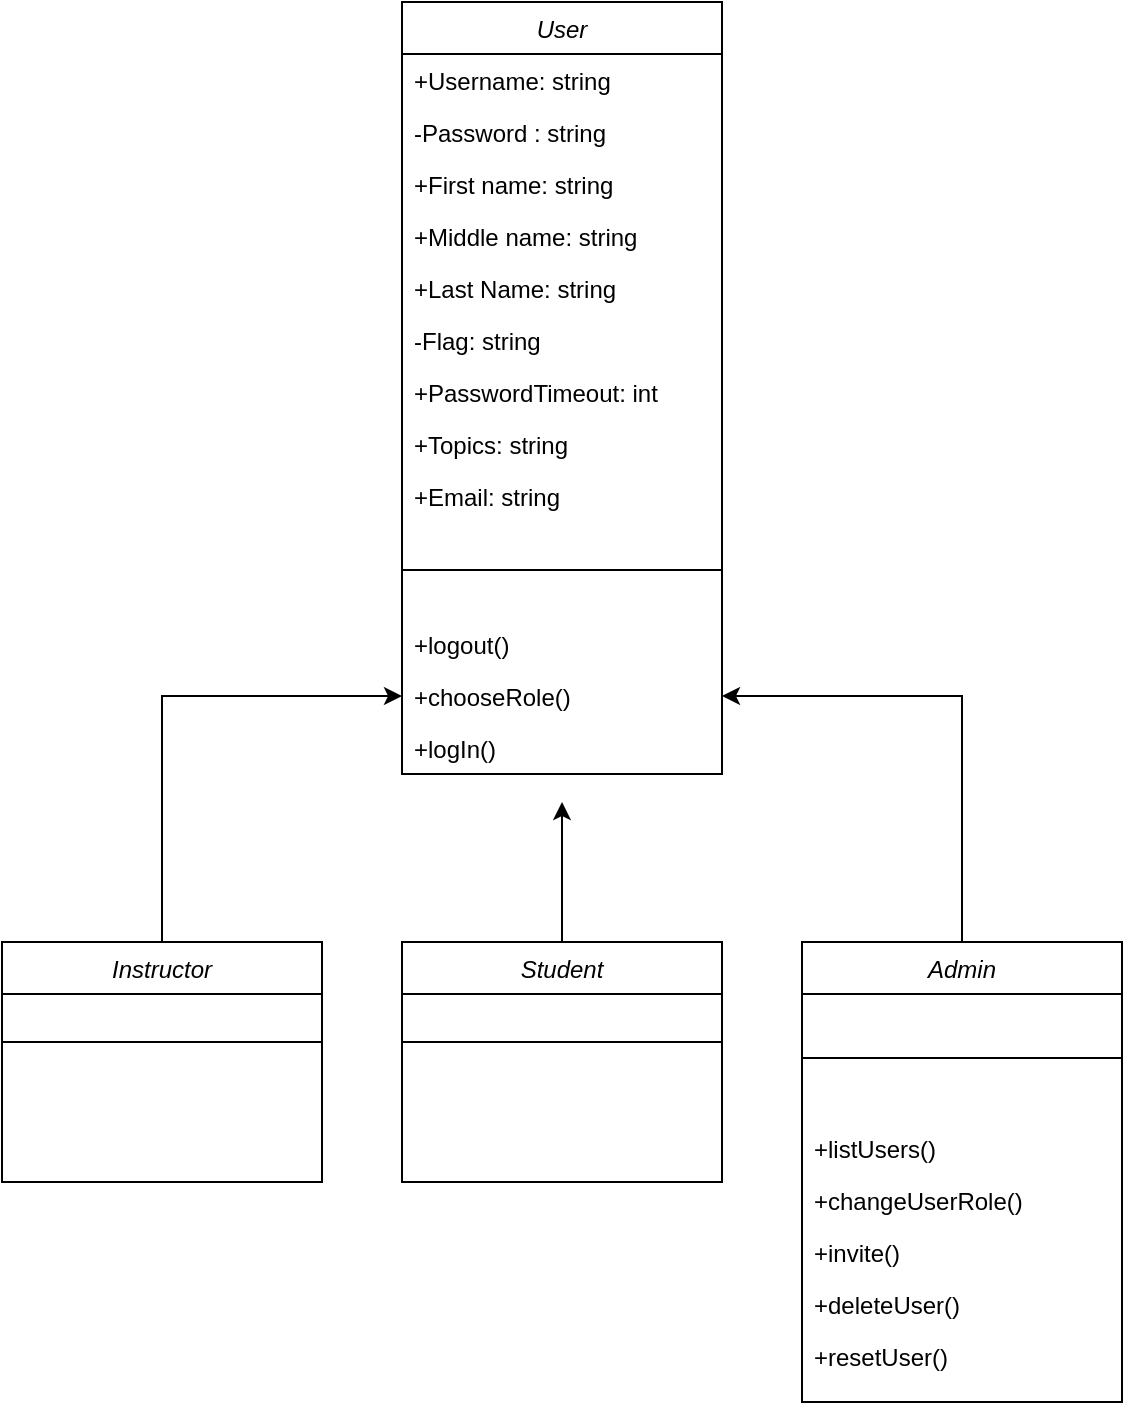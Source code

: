 <mxfile version="24.7.16">
  <diagram id="C5RBs43oDa-KdzZeNtuy" name="Page-1">
    <mxGraphModel grid="1" page="1" gridSize="10" guides="1" tooltips="1" connect="1" arrows="1" fold="1" pageScale="1" pageWidth="827" pageHeight="1169" math="0" shadow="0">
      <root>
        <mxCell id="WIyWlLk6GJQsqaUBKTNV-0" />
        <mxCell id="WIyWlLk6GJQsqaUBKTNV-1" parent="WIyWlLk6GJQsqaUBKTNV-0" />
        <mxCell id="27wgJjuN0Uf3lMTMzmJz-2" value="User" style="swimlane;fontStyle=2;align=center;verticalAlign=top;childLayout=stackLayout;horizontal=1;startSize=26;horizontalStack=0;resizeParent=1;resizeLast=0;collapsible=1;marginBottom=0;rounded=0;shadow=0;strokeWidth=1;" vertex="1" parent="WIyWlLk6GJQsqaUBKTNV-1">
          <mxGeometry x="320" y="-300" width="160" height="386" as="geometry">
            <mxRectangle x="320" y="-210" width="160" height="26" as="alternateBounds" />
          </mxGeometry>
        </mxCell>
        <mxCell id="27wgJjuN0Uf3lMTMzmJz-3" value="+Username: string" style="text;align=left;verticalAlign=top;spacingLeft=4;spacingRight=4;overflow=hidden;rotatable=0;points=[[0,0.5],[1,0.5]];portConstraint=eastwest;" vertex="1" parent="27wgJjuN0Uf3lMTMzmJz-2">
          <mxGeometry y="26" width="160" height="26" as="geometry" />
        </mxCell>
        <mxCell id="27wgJjuN0Uf3lMTMzmJz-4" value="-Password : string" style="text;align=left;verticalAlign=top;spacingLeft=4;spacingRight=4;overflow=hidden;rotatable=0;points=[[0,0.5],[1,0.5]];portConstraint=eastwest;rounded=0;shadow=0;html=0;" vertex="1" parent="27wgJjuN0Uf3lMTMzmJz-2">
          <mxGeometry y="52" width="160" height="26" as="geometry" />
        </mxCell>
        <mxCell id="27wgJjuN0Uf3lMTMzmJz-5" value="+First name: string&#xa;" style="text;align=left;verticalAlign=top;spacingLeft=4;spacingRight=4;overflow=hidden;rotatable=0;points=[[0,0.5],[1,0.5]];portConstraint=eastwest;rounded=0;shadow=0;html=0;" vertex="1" parent="27wgJjuN0Uf3lMTMzmJz-2">
          <mxGeometry y="78" width="160" height="26" as="geometry" />
        </mxCell>
        <mxCell id="27wgJjuN0Uf3lMTMzmJz-18" value="+Middle name: string" style="text;align=left;verticalAlign=top;spacingLeft=4;spacingRight=4;overflow=hidden;rotatable=0;points=[[0,0.5],[1,0.5]];portConstraint=eastwest;rounded=0;shadow=0;html=0;" vertex="1" parent="27wgJjuN0Uf3lMTMzmJz-2">
          <mxGeometry y="104" width="160" height="26" as="geometry" />
        </mxCell>
        <mxCell id="27wgJjuN0Uf3lMTMzmJz-70" value="+Last Name: string" style="text;align=left;verticalAlign=top;spacingLeft=4;spacingRight=4;overflow=hidden;rotatable=0;points=[[0,0.5],[1,0.5]];portConstraint=eastwest;rounded=0;shadow=0;html=0;" vertex="1" parent="27wgJjuN0Uf3lMTMzmJz-2">
          <mxGeometry y="130" width="160" height="26" as="geometry" />
        </mxCell>
        <mxCell id="27wgJjuN0Uf3lMTMzmJz-10" value="-Flag: string&#xa;" style="text;align=left;verticalAlign=top;spacingLeft=4;spacingRight=4;overflow=hidden;rotatable=0;points=[[0,0.5],[1,0.5]];portConstraint=eastwest;rounded=0;shadow=0;html=0;" vertex="1" parent="27wgJjuN0Uf3lMTMzmJz-2">
          <mxGeometry y="156" width="160" height="26" as="geometry" />
        </mxCell>
        <mxCell id="27wgJjuN0Uf3lMTMzmJz-11" value="+PasswordTimeout: int" style="text;align=left;verticalAlign=top;spacingLeft=4;spacingRight=4;overflow=hidden;rotatable=0;points=[[0,0.5],[1,0.5]];portConstraint=eastwest;rounded=0;shadow=0;html=0;" vertex="1" parent="27wgJjuN0Uf3lMTMzmJz-2">
          <mxGeometry y="182" width="160" height="26" as="geometry" />
        </mxCell>
        <mxCell id="27wgJjuN0Uf3lMTMzmJz-12" value="+Topics: string" style="text;align=left;verticalAlign=top;spacingLeft=4;spacingRight=4;overflow=hidden;rotatable=0;points=[[0,0.5],[1,0.5]];portConstraint=eastwest;rounded=0;shadow=0;html=0;" vertex="1" parent="27wgJjuN0Uf3lMTMzmJz-2">
          <mxGeometry y="208" width="160" height="26" as="geometry" />
        </mxCell>
        <mxCell id="27wgJjuN0Uf3lMTMzmJz-16" value="+Email: string" style="text;align=left;verticalAlign=top;spacingLeft=4;spacingRight=4;overflow=hidden;rotatable=0;points=[[0,0.5],[1,0.5]];portConstraint=eastwest;rounded=0;shadow=0;html=0;" vertex="1" parent="27wgJjuN0Uf3lMTMzmJz-2">
          <mxGeometry y="234" width="160" height="26" as="geometry" />
        </mxCell>
        <mxCell id="27wgJjuN0Uf3lMTMzmJz-6" value="" style="line;html=1;strokeWidth=1;align=left;verticalAlign=middle;spacingTop=-1;spacingLeft=3;spacingRight=3;rotatable=0;labelPosition=right;points=[];portConstraint=eastwest;" vertex="1" parent="27wgJjuN0Uf3lMTMzmJz-2">
          <mxGeometry y="260" width="160" height="48" as="geometry" />
        </mxCell>
        <mxCell id="27wgJjuN0Uf3lMTMzmJz-17" value="+logout()" style="text;align=left;verticalAlign=top;spacingLeft=4;spacingRight=4;overflow=hidden;rotatable=0;points=[[0,0.5],[1,0.5]];portConstraint=eastwest;rounded=0;shadow=0;html=0;" vertex="1" parent="27wgJjuN0Uf3lMTMzmJz-2">
          <mxGeometry y="308" width="160" height="26" as="geometry" />
        </mxCell>
        <mxCell id="27wgJjuN0Uf3lMTMzmJz-14" value="+chooseRole()" style="text;align=left;verticalAlign=top;spacingLeft=4;spacingRight=4;overflow=hidden;rotatable=0;points=[[0,0.5],[1,0.5]];portConstraint=eastwest;rounded=0;shadow=0;html=0;" vertex="1" parent="27wgJjuN0Uf3lMTMzmJz-2">
          <mxGeometry y="334" width="160" height="26" as="geometry" />
        </mxCell>
        <mxCell id="27wgJjuN0Uf3lMTMzmJz-15" value="+logIn()" style="text;align=left;verticalAlign=top;spacingLeft=4;spacingRight=4;overflow=hidden;rotatable=0;points=[[0,0.5],[1,0.5]];portConstraint=eastwest;rounded=0;shadow=0;html=0;" vertex="1" parent="27wgJjuN0Uf3lMTMzmJz-2">
          <mxGeometry y="360" width="160" height="26" as="geometry" />
        </mxCell>
        <mxCell id="27wgJjuN0Uf3lMTMzmJz-77" style="edgeStyle=orthogonalEdgeStyle;rounded=0;orthogonalLoop=1;jettySize=auto;html=1;exitX=0.5;exitY=0;exitDx=0;exitDy=0;entryX=1;entryY=0.5;entryDx=0;entryDy=0;" edge="1" parent="WIyWlLk6GJQsqaUBKTNV-1" source="27wgJjuN0Uf3lMTMzmJz-24" target="27wgJjuN0Uf3lMTMzmJz-14">
          <mxGeometry relative="1" as="geometry" />
        </mxCell>
        <mxCell id="27wgJjuN0Uf3lMTMzmJz-24" value="Admin" style="swimlane;fontStyle=2;align=center;verticalAlign=top;childLayout=stackLayout;horizontal=1;startSize=26;horizontalStack=0;resizeParent=1;resizeLast=0;collapsible=1;marginBottom=0;rounded=0;shadow=0;strokeWidth=1;" vertex="1" parent="WIyWlLk6GJQsqaUBKTNV-1">
          <mxGeometry x="520" y="170" width="160" height="230" as="geometry">
            <mxRectangle x="320" y="-210" width="160" height="26" as="alternateBounds" />
          </mxGeometry>
        </mxCell>
        <mxCell id="27wgJjuN0Uf3lMTMzmJz-33" value="" style="line;html=1;strokeWidth=1;align=left;verticalAlign=middle;spacingTop=-1;spacingLeft=3;spacingRight=3;rotatable=0;labelPosition=right;points=[];portConstraint=eastwest;" vertex="1" parent="27wgJjuN0Uf3lMTMzmJz-24">
          <mxGeometry y="26" width="160" height="64" as="geometry" />
        </mxCell>
        <mxCell id="27wgJjuN0Uf3lMTMzmJz-34" value="+listUsers()" style="text;align=left;verticalAlign=top;spacingLeft=4;spacingRight=4;overflow=hidden;rotatable=0;points=[[0,0.5],[1,0.5]];portConstraint=eastwest;rounded=0;shadow=0;html=0;" vertex="1" parent="27wgJjuN0Uf3lMTMzmJz-24">
          <mxGeometry y="90" width="160" height="26" as="geometry" />
        </mxCell>
        <mxCell id="27wgJjuN0Uf3lMTMzmJz-42" value="+changeUserRole()" style="text;align=left;verticalAlign=top;spacingLeft=4;spacingRight=4;overflow=hidden;rotatable=0;points=[[0,0.5],[1,0.5]];portConstraint=eastwest;rounded=0;shadow=0;html=0;" vertex="1" parent="27wgJjuN0Uf3lMTMzmJz-24">
          <mxGeometry y="116" width="160" height="26" as="geometry" />
        </mxCell>
        <mxCell id="27wgJjuN0Uf3lMTMzmJz-35" value="+invite()" style="text;align=left;verticalAlign=top;spacingLeft=4;spacingRight=4;overflow=hidden;rotatable=0;points=[[0,0.5],[1,0.5]];portConstraint=eastwest;rounded=0;shadow=0;html=0;" vertex="1" parent="27wgJjuN0Uf3lMTMzmJz-24">
          <mxGeometry y="142" width="160" height="26" as="geometry" />
        </mxCell>
        <mxCell id="27wgJjuN0Uf3lMTMzmJz-36" value="+deleteUser()" style="text;align=left;verticalAlign=top;spacingLeft=4;spacingRight=4;overflow=hidden;rotatable=0;points=[[0,0.5],[1,0.5]];portConstraint=eastwest;rounded=0;shadow=0;html=0;" vertex="1" parent="27wgJjuN0Uf3lMTMzmJz-24">
          <mxGeometry y="168" width="160" height="26" as="geometry" />
        </mxCell>
        <mxCell id="27wgJjuN0Uf3lMTMzmJz-37" value="+resetUser()" style="text;align=left;verticalAlign=top;spacingLeft=4;spacingRight=4;overflow=hidden;rotatable=0;points=[[0,0.5],[1,0.5]];portConstraint=eastwest;rounded=0;shadow=0;html=0;" vertex="1" parent="27wgJjuN0Uf3lMTMzmJz-24">
          <mxGeometry y="194" width="160" height="26" as="geometry" />
        </mxCell>
        <mxCell id="0xaMqIsm4k_jvDirxX-q-4" style="edgeStyle=orthogonalEdgeStyle;rounded=0;orthogonalLoop=1;jettySize=auto;html=1;exitX=0.5;exitY=0;exitDx=0;exitDy=0;" edge="1" parent="WIyWlLk6GJQsqaUBKTNV-1" source="27wgJjuN0Uf3lMTMzmJz-43">
          <mxGeometry relative="1" as="geometry">
            <mxPoint x="400" y="100" as="targetPoint" />
          </mxGeometry>
        </mxCell>
        <mxCell id="27wgJjuN0Uf3lMTMzmJz-43" value="Student" style="swimlane;fontStyle=2;align=center;verticalAlign=top;childLayout=stackLayout;horizontal=1;startSize=26;horizontalStack=0;resizeParent=1;resizeLast=0;collapsible=1;marginBottom=0;rounded=0;shadow=0;strokeWidth=1;" vertex="1" parent="WIyWlLk6GJQsqaUBKTNV-1">
          <mxGeometry x="320" y="170" width="160" height="120" as="geometry">
            <mxRectangle x="320" y="-210" width="160" height="26" as="alternateBounds" />
          </mxGeometry>
        </mxCell>
        <mxCell id="27wgJjuN0Uf3lMTMzmJz-52" value="" style="line;html=1;strokeWidth=1;align=left;verticalAlign=middle;spacingTop=-1;spacingLeft=3;spacingRight=3;rotatable=0;labelPosition=right;points=[];portConstraint=eastwest;" vertex="1" parent="27wgJjuN0Uf3lMTMzmJz-43">
          <mxGeometry y="26" width="160" height="48" as="geometry" />
        </mxCell>
        <mxCell id="27wgJjuN0Uf3lMTMzmJz-75" style="edgeStyle=orthogonalEdgeStyle;rounded=0;orthogonalLoop=1;jettySize=auto;html=1;exitX=0.5;exitY=0;exitDx=0;exitDy=0;entryX=0;entryY=0.5;entryDx=0;entryDy=0;" edge="1" parent="WIyWlLk6GJQsqaUBKTNV-1" source="27wgJjuN0Uf3lMTMzmJz-57" target="27wgJjuN0Uf3lMTMzmJz-14">
          <mxGeometry relative="1" as="geometry" />
        </mxCell>
        <mxCell id="27wgJjuN0Uf3lMTMzmJz-57" value="Instructor" style="swimlane;fontStyle=2;align=center;verticalAlign=top;childLayout=stackLayout;horizontal=1;startSize=26;horizontalStack=0;resizeParent=1;resizeLast=0;collapsible=1;marginBottom=0;rounded=0;shadow=0;strokeWidth=1;" vertex="1" parent="WIyWlLk6GJQsqaUBKTNV-1">
          <mxGeometry x="120" y="170" width="160" height="120" as="geometry">
            <mxRectangle x="320" y="-210" width="160" height="26" as="alternateBounds" />
          </mxGeometry>
        </mxCell>
        <mxCell id="27wgJjuN0Uf3lMTMzmJz-66" value="" style="line;html=1;strokeWidth=1;align=left;verticalAlign=middle;spacingTop=-1;spacingLeft=3;spacingRight=3;rotatable=0;labelPosition=right;points=[];portConstraint=eastwest;" vertex="1" parent="27wgJjuN0Uf3lMTMzmJz-57">
          <mxGeometry y="26" width="160" height="48" as="geometry" />
        </mxCell>
      </root>
    </mxGraphModel>
  </diagram>
</mxfile>
